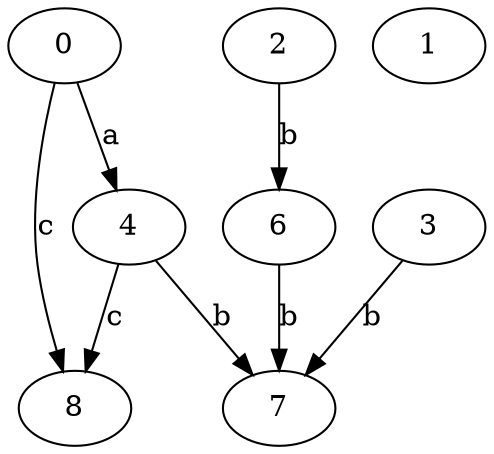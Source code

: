 strict digraph  {
3;
4;
0;
1;
6;
7;
8;
2;
3 -> 7  [label=b];
4 -> 7  [label=b];
4 -> 8  [label=c];
0 -> 4  [label=a];
0 -> 8  [label=c];
6 -> 7  [label=b];
2 -> 6  [label=b];
}
